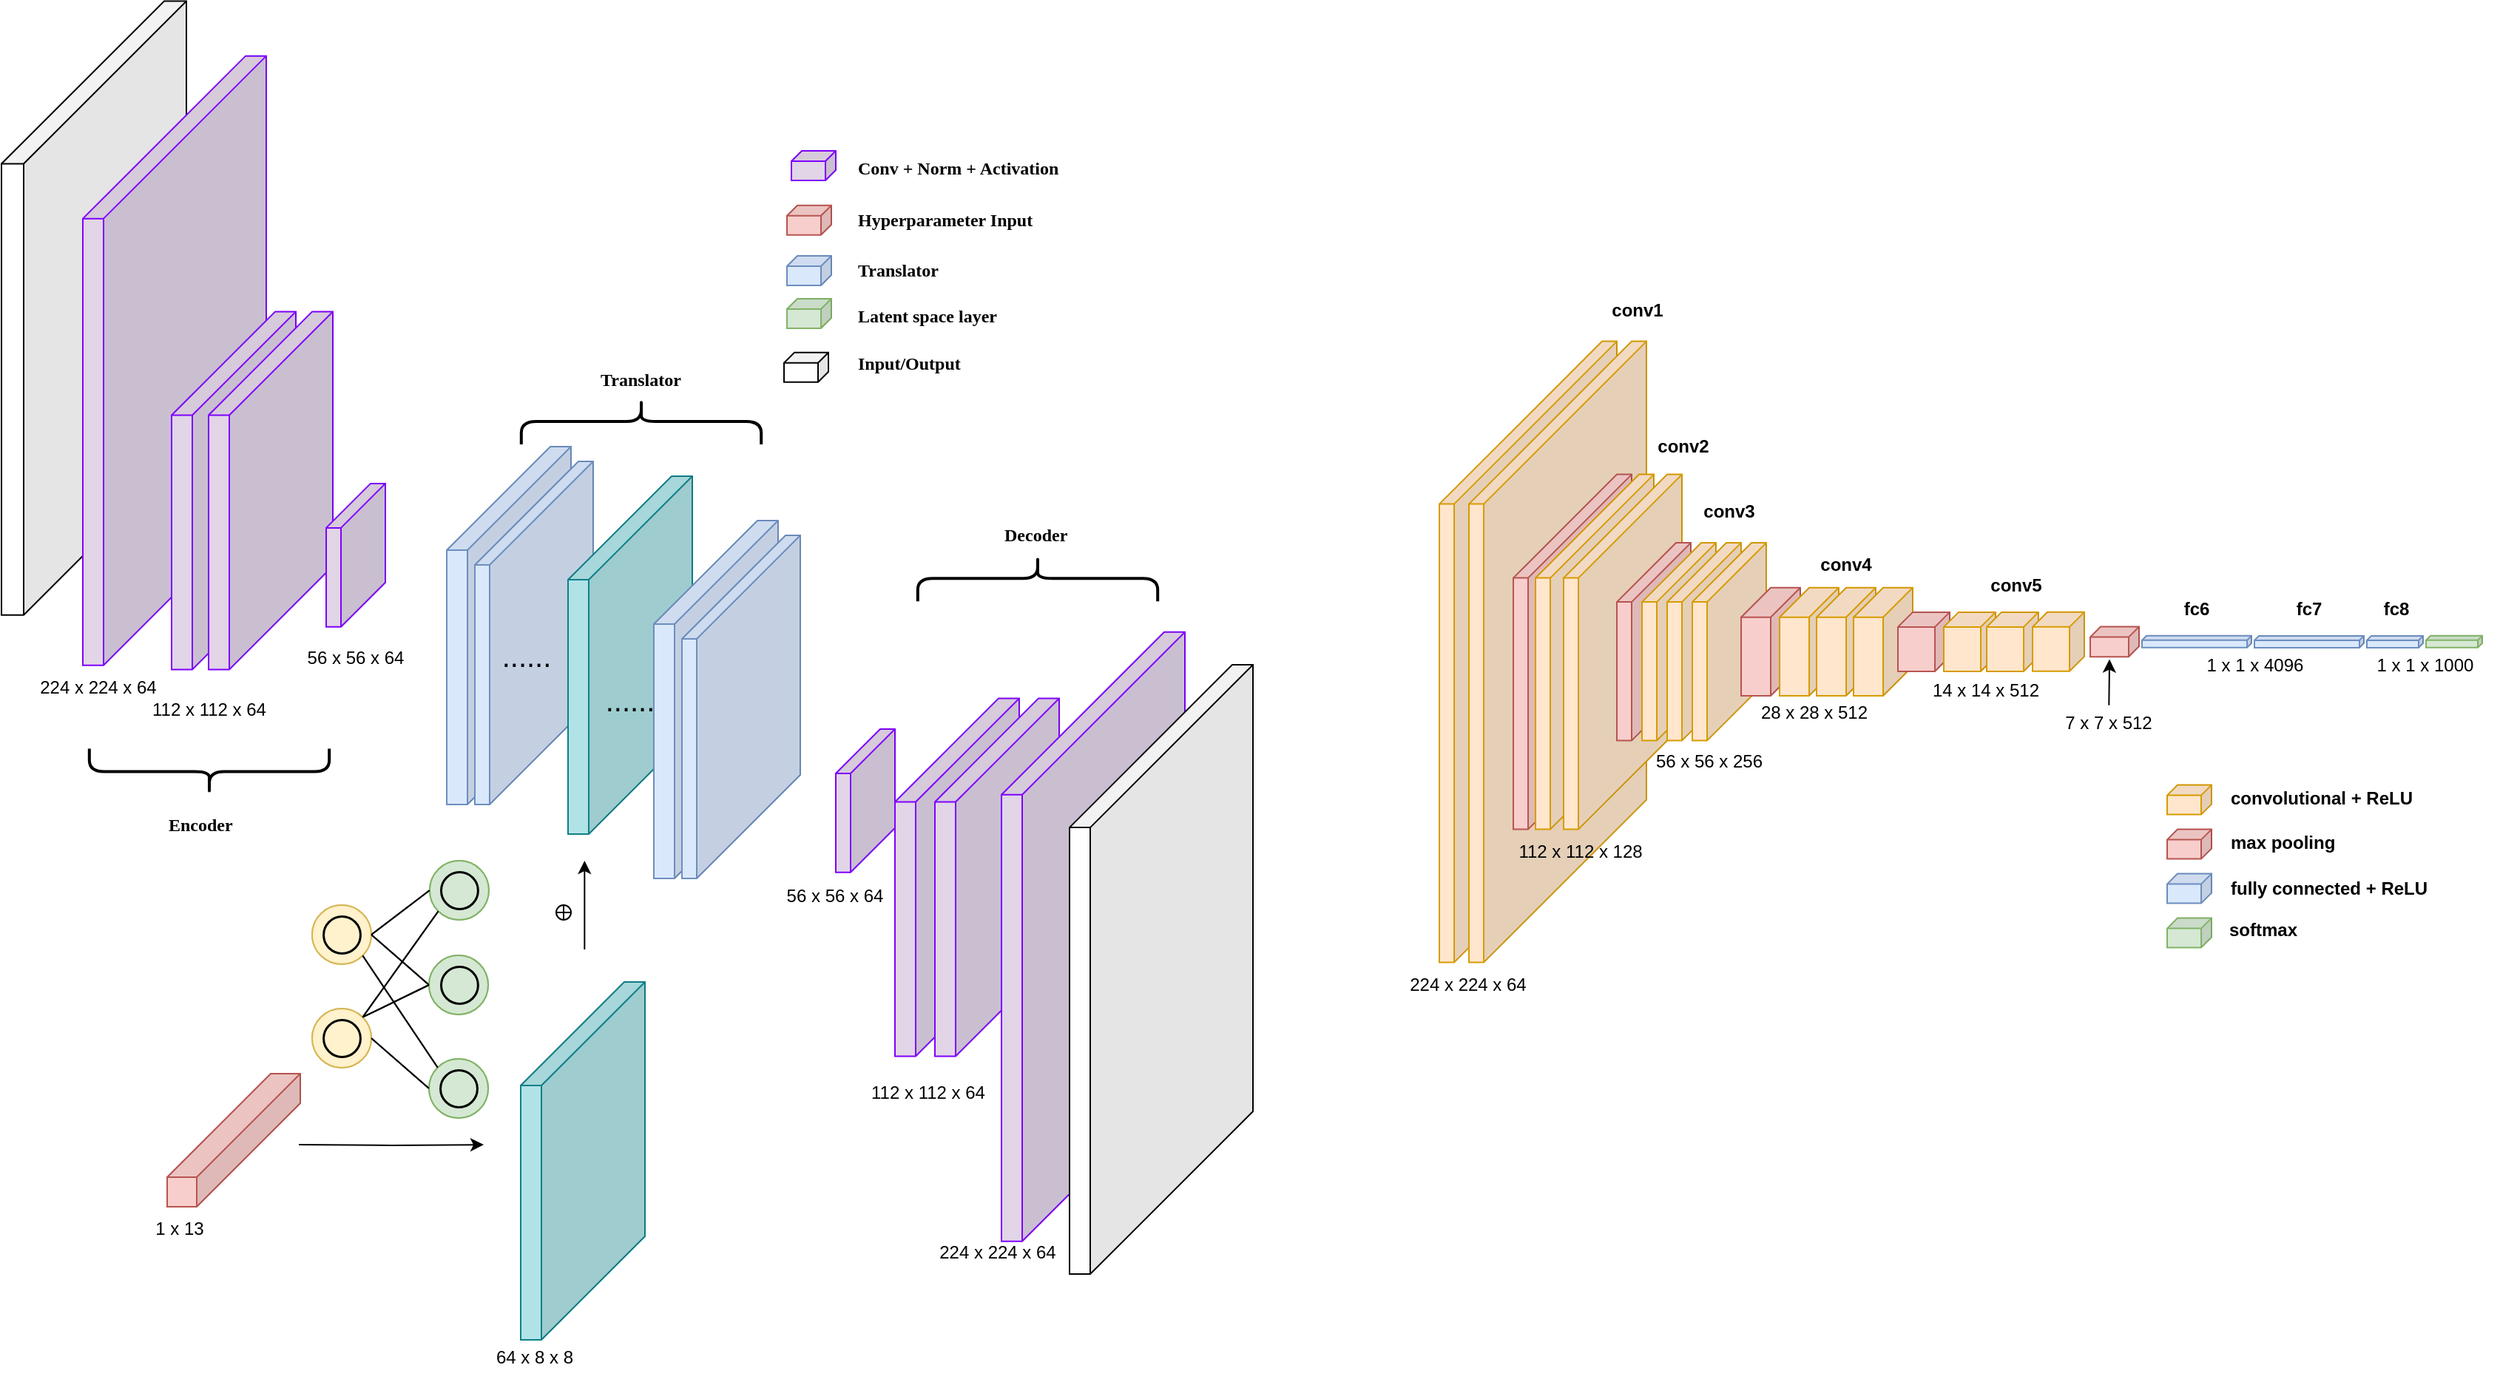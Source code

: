 <mxfile version="24.7.14">
  <diagram name="Page-1" id="ipZe1BJ04AktczsMQ5Gt">
    <mxGraphModel dx="1433" dy="1008" grid="1" gridSize="10" guides="1" tooltips="1" connect="1" arrows="1" fold="1" page="1" pageScale="1" pageWidth="2000" pageHeight="3000" math="0" shadow="0">
      <root>
        <mxCell id="0" />
        <mxCell id="1" parent="0" />
        <mxCell id="Ehs7IAEsSWSnWEIhKPry-12" value="" style="shape=cube;whiteSpace=wrap;html=1;boundedLbl=1;backgroundOutline=1;darkOpacity=0.05;darkOpacity2=0.1;size=30;direction=east;flipH=1;fillColor=#E1D5E7;strokeColor=#7F00FF;fontFamily=Georgia;strokeWidth=1;" vertex="1" parent="1">
          <mxGeometry x="752" y="580.96" width="40" height="96.94" as="geometry" />
        </mxCell>
        <mxCell id="Ehs7IAEsSWSnWEIhKPry-15" value="" style="shape=cube;whiteSpace=wrap;html=1;boundedLbl=1;backgroundOutline=1;darkOpacity=0.05;darkOpacity2=0.1;size=70;direction=east;flipH=1;fillColor=#E1D5E7;strokeColor=#7F00FF;fontFamily=Georgia;" vertex="1" parent="1">
          <mxGeometry x="792" y="560.25" width="84" height="242" as="geometry" />
        </mxCell>
        <mxCell id="X90mC9pYVaTqxXo_M1r8-1" value="" style="shape=cube;whiteSpace=wrap;html=1;boundedLbl=1;backgroundOutline=1;darkOpacity=0.05;darkOpacity2=0.1;size=110;direction=east;flipH=1;fontFamily=Georgia;shadow=0;" parent="1" vertex="1">
          <mxGeometry x="188" y="88.75" width="125" height="415.13" as="geometry" />
        </mxCell>
        <mxCell id="X90mC9pYVaTqxXo_M1r8-3" value="" style="shape=cube;whiteSpace=wrap;html=1;boundedLbl=1;backgroundOutline=1;darkOpacity=0.05;darkOpacity2=0.1;size=7;direction=east;flipH=1;fillColor=#E1D5E7;strokeColor=#7F00FF;fontFamily=Georgia;" parent="1" vertex="1">
          <mxGeometry x="722" y="190" width="30" height="20" as="geometry" />
        </mxCell>
        <mxCell id="X90mC9pYVaTqxXo_M1r8-4" value="" style="shape=cube;whiteSpace=wrap;html=1;boundedLbl=1;backgroundOutline=1;darkOpacity=0.05;darkOpacity2=0.1;size=7;direction=east;flipH=1;fillColor=#f8cecc;strokeColor=#b85450;fontFamily=Georgia;" parent="1" vertex="1">
          <mxGeometry x="719" y="226.88" width="30" height="20" as="geometry" />
        </mxCell>
        <mxCell id="X90mC9pYVaTqxXo_M1r8-5" value="" style="shape=cube;whiteSpace=wrap;html=1;boundedLbl=1;backgroundOutline=1;darkOpacity=0.05;darkOpacity2=0.1;size=7;direction=east;flipH=1;fillColor=#dae8fc;strokeColor=#6c8ebf;fontFamily=Georgia;" parent="1" vertex="1">
          <mxGeometry x="719" y="261" width="30" height="20" as="geometry" />
        </mxCell>
        <mxCell id="X90mC9pYVaTqxXo_M1r8-6" value="" style="shape=cube;whiteSpace=wrap;html=1;boundedLbl=1;backgroundOutline=1;darkOpacity=0.05;darkOpacity2=0.1;size=7;direction=east;flipH=1;fillColor=#d5e8d4;strokeColor=#82b366;fontFamily=Georgia;" parent="1" vertex="1">
          <mxGeometry x="719" y="290" width="30" height="20" as="geometry" />
        </mxCell>
        <mxCell id="X90mC9pYVaTqxXo_M1r8-8" value="Conv + Norm + Activation" style="text;html=1;strokeColor=none;fillColor=none;align=left;verticalAlign=middle;whiteSpace=wrap;rounded=0;fontStyle=1;fontFamily=Georgia;" parent="1" vertex="1">
          <mxGeometry x="765" y="190" width="174" height="23.88" as="geometry" />
        </mxCell>
        <mxCell id="X90mC9pYVaTqxXo_M1r8-9" value="Translator" style="text;html=1;strokeColor=none;fillColor=none;align=left;verticalAlign=middle;whiteSpace=wrap;rounded=0;fontStyle=1;fontFamily=Georgia;" parent="1" vertex="1">
          <mxGeometry x="765" y="259.06" width="138" height="23.88" as="geometry" />
        </mxCell>
        <mxCell id="X90mC9pYVaTqxXo_M1r8-10" value="Latent space layer" style="text;html=1;strokeColor=none;fillColor=none;align=left;verticalAlign=middle;whiteSpace=wrap;rounded=0;fontStyle=1;fontFamily=Georgia;" parent="1" vertex="1">
          <mxGeometry x="765" y="290.0" width="138" height="23.88" as="geometry" />
        </mxCell>
        <mxCell id="X90mC9pYVaTqxXo_M1r8-11" value="" style="shape=cube;whiteSpace=wrap;html=1;boundedLbl=1;backgroundOutline=1;darkOpacity=0.05;darkOpacity2=0.1;size=110;direction=east;flipH=1;fillColor=#E1D5E7;strokeColor=#7F00FF;fontFamily=Georgia;" parent="1" vertex="1">
          <mxGeometry x="243" y="125.83" width="124" height="412" as="geometry" />
        </mxCell>
        <mxCell id="X90mC9pYVaTqxXo_M1r8-12" value="" style="shape=cube;whiteSpace=wrap;html=1;boundedLbl=1;backgroundOutline=1;darkOpacity=0.05;darkOpacity2=0.1;size=70;direction=east;flipH=1;fillColor=#E1D5E7;strokeColor=#7F00FF;fontFamily=Georgia;" parent="1" vertex="1">
          <mxGeometry x="303" y="298.75" width="84" height="242" as="geometry" />
        </mxCell>
        <mxCell id="X90mC9pYVaTqxXo_M1r8-14" value="" style="shape=cube;whiteSpace=wrap;html=1;boundedLbl=1;backgroundOutline=1;darkOpacity=0.05;darkOpacity2=0.1;size=70;direction=east;flipH=1;fillColor=#dae8fc;strokeColor=#6c8ebf;fontFamily=Georgia;" parent="1" vertex="1">
          <mxGeometry x="489" y="390" width="84" height="242" as="geometry" />
        </mxCell>
        <mxCell id="X90mC9pYVaTqxXo_M1r8-15" value="" style="shape=cube;whiteSpace=wrap;html=1;boundedLbl=1;backgroundOutline=1;darkOpacity=0.05;darkOpacity2=0.1;size=70;direction=east;flipH=1;fillColor=#dae8fc;strokeColor=#6c8ebf;fontFamily=Georgia;" parent="1" vertex="1">
          <mxGeometry x="508" y="400" width="80" height="232" as="geometry" />
        </mxCell>
        <mxCell id="X90mC9pYVaTqxXo_M1r8-16" value="" style="edgeStyle=orthogonalEdgeStyle;rounded=0;orthogonalLoop=1;jettySize=auto;html=1;fontFamily=Helvetica;fontSize=12;fontColor=default;" parent="1" edge="1">
          <mxGeometry relative="1" as="geometry">
            <mxPoint x="389" y="861.999" as="sourcePoint" />
            <mxPoint x="514" y="862.06" as="targetPoint" />
          </mxGeometry>
        </mxCell>
        <mxCell id="X90mC9pYVaTqxXo_M1r8-17" value="" style="shape=cube;whiteSpace=wrap;html=1;boundedLbl=1;backgroundOutline=1;darkOpacity=0.05;darkOpacity2=0.1;size=70;direction=east;flipH=1;fillColor=#f8cecc;strokeColor=#b85450;fontFamily=Georgia;" parent="1" vertex="1">
          <mxGeometry x="300" y="814" width="90" height="90" as="geometry" />
        </mxCell>
        <mxCell id="X90mC9pYVaTqxXo_M1r8-18" value="" style="shape=cube;whiteSpace=wrap;html=1;boundedLbl=1;backgroundOutline=1;darkOpacity=0.05;darkOpacity2=0.1;size=70;direction=east;flipH=1;fillColor=#b0e3e6;fontFamily=Georgia;strokeColor=#0e8088;" parent="1" vertex="1">
          <mxGeometry x="571" y="410" width="84" height="242" as="geometry" />
        </mxCell>
        <mxCell id="X90mC9pYVaTqxXo_M1r8-19" value="" style="shape=cube;whiteSpace=wrap;html=1;boundedLbl=1;backgroundOutline=1;darkOpacity=0.05;darkOpacity2=0.1;size=70;direction=east;flipH=1;fillColor=#dae8fc;strokeColor=#6c8ebf;fontFamily=Georgia;" parent="1" vertex="1">
          <mxGeometry x="629" y="440" width="84" height="242" as="geometry" />
        </mxCell>
        <mxCell id="X90mC9pYVaTqxXo_M1r8-20" value="" style="shape=cube;whiteSpace=wrap;html=1;boundedLbl=1;backgroundOutline=1;darkOpacity=0.05;darkOpacity2=0.1;size=70;direction=east;flipH=1;fillColor=#dae8fc;strokeColor=#6c8ebf;fontFamily=Georgia;" parent="1" vertex="1">
          <mxGeometry x="648" y="450" width="80" height="232" as="geometry" />
        </mxCell>
        <mxCell id="X90mC9pYVaTqxXo_M1r8-26" value="" style="shape=cube;whiteSpace=wrap;html=1;boundedLbl=1;backgroundOutline=1;darkOpacity=0.05;darkOpacity2=0.1;size=70;direction=east;flipH=1;fillColor=#b0e3e6;fontFamily=Georgia;strokeColor=#0e8088;" parent="1" vertex="1">
          <mxGeometry x="539" y="752" width="84" height="242" as="geometry" />
        </mxCell>
        <mxCell id="X90mC9pYVaTqxXo_M1r8-27" value="" style="shape=cube;whiteSpace=wrap;html=1;boundedLbl=1;backgroundOutline=1;darkOpacity=0.05;darkOpacity2=0.1;size=7;direction=east;flipH=1;fontFamily=Georgia;" parent="1" vertex="1">
          <mxGeometry x="717" y="326.38" width="30" height="20" as="geometry" />
        </mxCell>
        <mxCell id="X90mC9pYVaTqxXo_M1r8-28" value="Input/Output" style="text;html=1;strokeColor=none;fillColor=none;align=left;verticalAlign=middle;whiteSpace=wrap;rounded=0;fontStyle=1;fontFamily=Georgia;" parent="1" vertex="1">
          <mxGeometry x="765" y="322.5" width="138" height="23.88" as="geometry" />
        </mxCell>
        <mxCell id="X90mC9pYVaTqxXo_M1r8-29" value="&lt;font style=&quot;font-size: 20px;&quot;&gt;......&lt;/font&gt;" style="text;html=1;align=center;verticalAlign=middle;whiteSpace=wrap;rounded=0;fontFamily=Helvetica;fontSize=12;fontColor=default;" parent="1" vertex="1">
          <mxGeometry x="513" y="516" width="60" height="30" as="geometry" />
        </mxCell>
        <mxCell id="X90mC9pYVaTqxXo_M1r8-30" value="&lt;font style=&quot;font-size: 20px;&quot;&gt;......&lt;/font&gt;" style="text;html=1;align=center;verticalAlign=middle;whiteSpace=wrap;rounded=0;fontFamily=Helvetica;fontSize=12;fontColor=default;" parent="1" vertex="1">
          <mxGeometry x="582.5" y="546" width="60" height="30" as="geometry" />
        </mxCell>
        <mxCell id="X90mC9pYVaTqxXo_M1r8-31" value="Hyperparameter Input" style="text;html=1;strokeColor=none;fillColor=none;align=left;verticalAlign=middle;whiteSpace=wrap;rounded=0;fontStyle=1;fontFamily=Georgia;" parent="1" vertex="1">
          <mxGeometry x="765" y="224.94" width="174" height="23.88" as="geometry" />
        </mxCell>
        <mxCell id="X90mC9pYVaTqxXo_M1r8-32" value="" style="endArrow=classic;html=1;rounded=0;fontFamily=Helvetica;fontSize=12;fontColor=default;" parent="1" edge="1">
          <mxGeometry width="50" height="50" relative="1" as="geometry">
            <mxPoint x="582.16" y="730" as="sourcePoint" />
            <mxPoint x="582.16" y="670" as="targetPoint" />
          </mxGeometry>
        </mxCell>
        <mxCell id="X90mC9pYVaTqxXo_M1r8-33" value="" style="verticalLabelPosition=bottom;verticalAlign=top;html=1;shape=mxgraph.flowchart.summing_function;align=center;fontFamily=Helvetica;fontSize=12;" parent="1" vertex="1">
          <mxGeometry x="563" y="700" width="10" height="10" as="geometry" />
        </mxCell>
        <mxCell id="X90mC9pYVaTqxXo_M1r8-34" value="" style="shape=curlyBracket;whiteSpace=wrap;html=1;rounded=1;flipH=1;labelPosition=right;verticalLabelPosition=middle;align=left;verticalAlign=middle;fontFamily=Helvetica;fontSize=12;rotation=90;strokeWidth=2;" parent="1" vertex="1">
          <mxGeometry x="313" y="528.68" width="31" height="162.19" as="geometry" />
        </mxCell>
        <mxCell id="X90mC9pYVaTqxXo_M1r8-35" value="Encoder" style="text;html=1;strokeColor=none;fillColor=none;align=left;verticalAlign=middle;whiteSpace=wrap;rounded=0;fontStyle=1;fontFamily=Georgia;" parent="1" vertex="1">
          <mxGeometry x="299" y="637.77" width="59" height="15.88" as="geometry" />
        </mxCell>
        <mxCell id="X90mC9pYVaTqxXo_M1r8-36" value="" style="shape=curlyBracket;whiteSpace=wrap;html=1;rounded=1;flipH=1;labelPosition=right;verticalLabelPosition=middle;align=left;verticalAlign=middle;fontFamily=Helvetica;fontSize=12;rotation=-90;strokeWidth=2;" parent="1" vertex="1">
          <mxGeometry x="873" y="398.06" width="31" height="162.19" as="geometry" />
        </mxCell>
        <mxCell id="X90mC9pYVaTqxXo_M1r8-37" value="Decoder" style="text;html=1;strokeColor=none;fillColor=none;align=left;verticalAlign=middle;whiteSpace=wrap;rounded=0;fontStyle=1;fontFamily=Georgia;" parent="1" vertex="1">
          <mxGeometry x="864" y="442.44" width="59" height="15.88" as="geometry" />
        </mxCell>
        <mxCell id="X90mC9pYVaTqxXo_M1r8-38" value="" style="shape=curlyBracket;whiteSpace=wrap;html=1;rounded=1;flipH=1;labelPosition=right;verticalLabelPosition=middle;align=left;verticalAlign=middle;fontFamily=Helvetica;fontSize=12;rotation=-90;strokeWidth=2;" parent="1" vertex="1">
          <mxGeometry x="605" y="291.96" width="31" height="162.19" as="geometry" />
        </mxCell>
        <mxCell id="X90mC9pYVaTqxXo_M1r8-39" value="Translator" style="text;html=1;strokeColor=none;fillColor=none;align=left;verticalAlign=middle;whiteSpace=wrap;rounded=0;fontStyle=1;fontFamily=Georgia;" parent="1" vertex="1">
          <mxGeometry x="591" y="337.5" width="59" height="15.88" as="geometry" />
        </mxCell>
        <mxCell id="X90mC9pYVaTqxXo_M1r8-40" value="" style="ellipse;whiteSpace=wrap;html=1;aspect=fixed;strokeColor=#d6b656;fillColor=#fff2cc;container=0;fontSize=9;" parent="1" vertex="1">
          <mxGeometry x="398" y="770" width="40" height="40" as="geometry" />
        </mxCell>
        <mxCell id="X90mC9pYVaTqxXo_M1r8-41" value="" style="ellipse;whiteSpace=wrap;html=1;aspect=fixed;fillColor=none;strokeWidth=1.5;container=0;fontSize=9;" parent="1" vertex="1">
          <mxGeometry x="405.535" y="777.53" width="24.93" height="24.93" as="geometry" />
        </mxCell>
        <mxCell id="X90mC9pYVaTqxXo_M1r8-42" value="" style="ellipse;whiteSpace=wrap;html=1;aspect=fixed;strokeColor=#d6b656;fillColor=#fff2cc;container=0;fontSize=9;" parent="1" vertex="1">
          <mxGeometry x="398" y="700" width="40" height="40" as="geometry" />
        </mxCell>
        <mxCell id="X90mC9pYVaTqxXo_M1r8-43" value="" style="ellipse;whiteSpace=wrap;html=1;aspect=fixed;fillColor=none;strokeWidth=1.5;container=0;fontSize=9;" parent="1" vertex="1">
          <mxGeometry x="405.535" y="707.53" width="24.93" height="24.93" as="geometry" />
        </mxCell>
        <mxCell id="X90mC9pYVaTqxXo_M1r8-44" value="" style="ellipse;whiteSpace=wrap;html=1;aspect=fixed;strokeColor=#82b366;fillColor=#d5e8d4;container=0;fontSize=9;" parent="1" vertex="1">
          <mxGeometry x="477.0" y="734" width="40" height="40" as="geometry" />
        </mxCell>
        <mxCell id="X90mC9pYVaTqxXo_M1r8-45" value="" style="ellipse;whiteSpace=wrap;html=1;aspect=fixed;fillColor=none;strokeWidth=1.5;container=0;fontSize=9;" parent="1" vertex="1">
          <mxGeometry x="485.0" y="741.53" width="24.93" height="24.93" as="geometry" />
        </mxCell>
        <mxCell id="X90mC9pYVaTqxXo_M1r8-46" value="" style="ellipse;whiteSpace=wrap;html=1;aspect=fixed;strokeColor=#82b366;fillColor=#d5e8d4;container=0;fontSize=9;" parent="1" vertex="1">
          <mxGeometry x="477.0" y="804" width="40" height="40" as="geometry" />
        </mxCell>
        <mxCell id="X90mC9pYVaTqxXo_M1r8-47" value="" style="ellipse;whiteSpace=wrap;html=1;aspect=fixed;fillColor=none;strokeWidth=1.5;container=0;fontSize=9;" parent="1" vertex="1">
          <mxGeometry x="484.535" y="811.53" width="24.93" height="24.93" as="geometry" />
        </mxCell>
        <mxCell id="X90mC9pYVaTqxXo_M1r8-48" value="" style="ellipse;whiteSpace=wrap;html=1;aspect=fixed;strokeColor=#82b366;fillColor=#d5e8d4;container=0;fontSize=9;" parent="1" vertex="1">
          <mxGeometry x="477.46" y="670" width="40" height="40" as="geometry" />
        </mxCell>
        <mxCell id="X90mC9pYVaTqxXo_M1r8-49" value="" style="ellipse;whiteSpace=wrap;html=1;aspect=fixed;fillColor=none;strokeWidth=1.5;container=0;fontSize=9;" parent="1" vertex="1">
          <mxGeometry x="484.995" y="677.53" width="24.93" height="24.93" as="geometry" />
        </mxCell>
        <mxCell id="X90mC9pYVaTqxXo_M1r8-50" value="" style="endArrow=none;html=1;rounded=0;fontSize=9;exitX=1;exitY=0.5;exitDx=0;exitDy=0;entryX=0;entryY=0.5;entryDx=0;entryDy=0;" parent="1" source="X90mC9pYVaTqxXo_M1r8-42" target="X90mC9pYVaTqxXo_M1r8-44" edge="1">
          <mxGeometry width="50" height="50" relative="1" as="geometry">
            <mxPoint x="442.142" y="674.142" as="sourcePoint" />
            <mxPoint x="492.858" y="819.858" as="targetPoint" />
          </mxGeometry>
        </mxCell>
        <mxCell id="X90mC9pYVaTqxXo_M1r8-51" value="" style="endArrow=none;html=1;rounded=0;fontSize=9;exitX=1;exitY=0.5;exitDx=0;exitDy=0;entryX=0;entryY=0.5;entryDx=0;entryDy=0;" parent="1" source="X90mC9pYVaTqxXo_M1r8-40" target="X90mC9pYVaTqxXo_M1r8-46" edge="1">
          <mxGeometry width="50" height="50" relative="1" as="geometry">
            <mxPoint x="448.0" y="730" as="sourcePoint" />
            <mxPoint x="487.0" y="764" as="targetPoint" />
          </mxGeometry>
        </mxCell>
        <mxCell id="X90mC9pYVaTqxXo_M1r8-52" value="" style="endArrow=none;html=1;rounded=0;fontSize=9;exitX=1;exitY=0;exitDx=0;exitDy=0;entryX=0;entryY=0.5;entryDx=0;entryDy=0;" parent="1" source="X90mC9pYVaTqxXo_M1r8-40" target="X90mC9pYVaTqxXo_M1r8-44" edge="1">
          <mxGeometry width="50" height="50" relative="1" as="geometry">
            <mxPoint x="448.0" y="800" as="sourcePoint" />
            <mxPoint x="487.0" y="834" as="targetPoint" />
          </mxGeometry>
        </mxCell>
        <mxCell id="X90mC9pYVaTqxXo_M1r8-53" value="" style="endArrow=none;html=1;rounded=0;fontSize=9;exitX=1;exitY=0;exitDx=0;exitDy=0;entryX=0;entryY=1;entryDx=0;entryDy=0;" parent="1" source="X90mC9pYVaTqxXo_M1r8-40" target="X90mC9pYVaTqxXo_M1r8-48" edge="1">
          <mxGeometry width="50" height="50" relative="1" as="geometry">
            <mxPoint x="442.142" y="785.858" as="sourcePoint" />
            <mxPoint x="487.0" y="764" as="targetPoint" />
          </mxGeometry>
        </mxCell>
        <mxCell id="X90mC9pYVaTqxXo_M1r8-54" value="" style="endArrow=none;html=1;rounded=0;fontSize=9;exitX=1;exitY=1;exitDx=0;exitDy=0;entryX=0;entryY=0;entryDx=0;entryDy=0;" parent="1" source="X90mC9pYVaTqxXo_M1r8-42" target="X90mC9pYVaTqxXo_M1r8-46" edge="1">
          <mxGeometry width="50" height="50" relative="1" as="geometry">
            <mxPoint x="442.142" y="715.858" as="sourcePoint" />
            <mxPoint x="493.318" y="644.142" as="targetPoint" />
          </mxGeometry>
        </mxCell>
        <mxCell id="X90mC9pYVaTqxXo_M1r8-55" value="" style="endArrow=none;html=1;rounded=0;fontSize=9;exitX=1;exitY=0.5;exitDx=0;exitDy=0;entryX=0;entryY=0.5;entryDx=0;entryDy=0;" parent="1" source="X90mC9pYVaTqxXo_M1r8-42" target="X90mC9pYVaTqxXo_M1r8-48" edge="1">
          <mxGeometry width="50" height="50" relative="1" as="geometry">
            <mxPoint x="442.142" y="744.142" as="sourcePoint" />
            <mxPoint x="492.858" y="819.858" as="targetPoint" />
          </mxGeometry>
        </mxCell>
        <mxCell id="X90mC9pYVaTqxXo_M1r8-56" value="" style="ellipse;whiteSpace=wrap;html=1;aspect=fixed;strokeColor=#d6b656;fillColor=#fff2cc;container=0;fontSize=9;" parent="1" vertex="1">
          <mxGeometry x="398" y="770" width="40" height="40" as="geometry" />
        </mxCell>
        <mxCell id="X90mC9pYVaTqxXo_M1r8-57" value="" style="ellipse;whiteSpace=wrap;html=1;aspect=fixed;fillColor=none;strokeWidth=1.5;container=0;fontSize=9;" parent="1" vertex="1">
          <mxGeometry x="405.535" y="777.53" width="24.93" height="24.93" as="geometry" />
        </mxCell>
        <mxCell id="X90mC9pYVaTqxXo_M1r8-58" value="" style="ellipse;whiteSpace=wrap;html=1;aspect=fixed;strokeColor=#d6b656;fillColor=#fff2cc;container=0;fontSize=9;" parent="1" vertex="1">
          <mxGeometry x="398" y="700" width="40" height="40" as="geometry" />
        </mxCell>
        <mxCell id="X90mC9pYVaTqxXo_M1r8-59" value="" style="ellipse;whiteSpace=wrap;html=1;aspect=fixed;fillColor=none;strokeWidth=1.5;container=0;fontSize=9;" parent="1" vertex="1">
          <mxGeometry x="405.535" y="707.53" width="24.93" height="24.93" as="geometry" />
        </mxCell>
        <mxCell id="X90mC9pYVaTqxXo_M1r8-60" value="" style="ellipse;whiteSpace=wrap;html=1;aspect=fixed;strokeColor=#82b366;fillColor=#d5e8d4;container=0;fontSize=9;" parent="1" vertex="1">
          <mxGeometry x="477.0" y="734" width="40" height="40" as="geometry" />
        </mxCell>
        <mxCell id="X90mC9pYVaTqxXo_M1r8-61" value="" style="ellipse;whiteSpace=wrap;html=1;aspect=fixed;fillColor=none;strokeWidth=1.5;container=0;fontSize=9;" parent="1" vertex="1">
          <mxGeometry x="485.0" y="741.53" width="24.93" height="24.93" as="geometry" />
        </mxCell>
        <mxCell id="X90mC9pYVaTqxXo_M1r8-62" value="" style="ellipse;whiteSpace=wrap;html=1;aspect=fixed;strokeColor=#82b366;fillColor=#d5e8d4;container=0;fontSize=9;" parent="1" vertex="1">
          <mxGeometry x="477.0" y="804" width="40" height="40" as="geometry" />
        </mxCell>
        <mxCell id="X90mC9pYVaTqxXo_M1r8-63" value="" style="ellipse;whiteSpace=wrap;html=1;aspect=fixed;fillColor=none;strokeWidth=1.5;container=0;fontSize=9;" parent="1" vertex="1">
          <mxGeometry x="484.535" y="811.53" width="24.93" height="24.93" as="geometry" />
        </mxCell>
        <mxCell id="X90mC9pYVaTqxXo_M1r8-64" value="" style="ellipse;whiteSpace=wrap;html=1;aspect=fixed;strokeColor=#82b366;fillColor=#d5e8d4;container=0;fontSize=9;" parent="1" vertex="1">
          <mxGeometry x="477.46" y="670" width="40" height="40" as="geometry" />
        </mxCell>
        <mxCell id="X90mC9pYVaTqxXo_M1r8-65" value="" style="ellipse;whiteSpace=wrap;html=1;aspect=fixed;fillColor=none;strokeWidth=1.5;container=0;fontSize=9;" parent="1" vertex="1">
          <mxGeometry x="484.995" y="677.53" width="24.93" height="24.93" as="geometry" />
        </mxCell>
        <mxCell id="X90mC9pYVaTqxXo_M1r8-66" value="" style="endArrow=none;html=1;rounded=0;fontSize=9;exitX=1;exitY=0.5;exitDx=0;exitDy=0;entryX=0;entryY=0.5;entryDx=0;entryDy=0;" parent="1" source="X90mC9pYVaTqxXo_M1r8-58" target="X90mC9pYVaTqxXo_M1r8-60" edge="1">
          <mxGeometry width="50" height="50" relative="1" as="geometry">
            <mxPoint x="442.142" y="674.142" as="sourcePoint" />
            <mxPoint x="492.858" y="819.858" as="targetPoint" />
          </mxGeometry>
        </mxCell>
        <mxCell id="X90mC9pYVaTqxXo_M1r8-67" value="" style="endArrow=none;html=1;rounded=0;fontSize=9;exitX=1;exitY=0.5;exitDx=0;exitDy=0;entryX=0;entryY=0.5;entryDx=0;entryDy=0;" parent="1" source="X90mC9pYVaTqxXo_M1r8-56" target="X90mC9pYVaTqxXo_M1r8-62" edge="1">
          <mxGeometry width="50" height="50" relative="1" as="geometry">
            <mxPoint x="448.0" y="730" as="sourcePoint" />
            <mxPoint x="487.0" y="764" as="targetPoint" />
          </mxGeometry>
        </mxCell>
        <mxCell id="X90mC9pYVaTqxXo_M1r8-68" value="" style="endArrow=none;html=1;rounded=0;fontSize=9;exitX=1;exitY=0;exitDx=0;exitDy=0;entryX=0;entryY=0.5;entryDx=0;entryDy=0;" parent="1" source="X90mC9pYVaTqxXo_M1r8-56" target="X90mC9pYVaTqxXo_M1r8-60" edge="1">
          <mxGeometry width="50" height="50" relative="1" as="geometry">
            <mxPoint x="448.0" y="800" as="sourcePoint" />
            <mxPoint x="487.0" y="834" as="targetPoint" />
          </mxGeometry>
        </mxCell>
        <mxCell id="X90mC9pYVaTqxXo_M1r8-69" value="" style="endArrow=none;html=1;rounded=0;fontSize=9;exitX=1;exitY=0;exitDx=0;exitDy=0;entryX=0;entryY=1;entryDx=0;entryDy=0;" parent="1" source="X90mC9pYVaTqxXo_M1r8-56" target="X90mC9pYVaTqxXo_M1r8-64" edge="1">
          <mxGeometry width="50" height="50" relative="1" as="geometry">
            <mxPoint x="442.142" y="785.858" as="sourcePoint" />
            <mxPoint x="487.0" y="764" as="targetPoint" />
          </mxGeometry>
        </mxCell>
        <mxCell id="X90mC9pYVaTqxXo_M1r8-70" value="" style="endArrow=none;html=1;rounded=0;fontSize=9;exitX=1;exitY=1;exitDx=0;exitDy=0;entryX=0;entryY=0;entryDx=0;entryDy=0;" parent="1" source="X90mC9pYVaTqxXo_M1r8-58" target="X90mC9pYVaTqxXo_M1r8-62" edge="1">
          <mxGeometry width="50" height="50" relative="1" as="geometry">
            <mxPoint x="442.142" y="715.858" as="sourcePoint" />
            <mxPoint x="493.318" y="644.142" as="targetPoint" />
          </mxGeometry>
        </mxCell>
        <mxCell id="X90mC9pYVaTqxXo_M1r8-71" value="" style="endArrow=none;html=1;rounded=0;fontSize=9;exitX=1;exitY=0.5;exitDx=0;exitDy=0;entryX=0;entryY=0.5;entryDx=0;entryDy=0;" parent="1" source="X90mC9pYVaTqxXo_M1r8-58" target="X90mC9pYVaTqxXo_M1r8-64" edge="1">
          <mxGeometry width="50" height="50" relative="1" as="geometry">
            <mxPoint x="442.142" y="744.142" as="sourcePoint" />
            <mxPoint x="492.858" y="819.858" as="targetPoint" />
          </mxGeometry>
        </mxCell>
        <mxCell id="X90mC9pYVaTqxXo_M1r8-281" value="" style="shape=cube;whiteSpace=wrap;html=1;boundedLbl=1;backgroundOutline=1;darkOpacity=0.05;darkOpacity2=0.1;size=110;direction=east;flipH=1;fillColor=#ffe6cc;strokeColor=#d79b00;" parent="1" vertex="1">
          <mxGeometry x="1160" y="318.81" width="120" height="420" as="geometry" />
        </mxCell>
        <mxCell id="X90mC9pYVaTqxXo_M1r8-282" value="" style="shape=cube;whiteSpace=wrap;html=1;boundedLbl=1;backgroundOutline=1;darkOpacity=0.05;darkOpacity2=0.1;size=110;direction=east;flipH=1;fillColor=#ffe6cc;strokeColor=#d79b00;" parent="1" vertex="1">
          <mxGeometry x="1180" y="318.81" width="120" height="420" as="geometry" />
        </mxCell>
        <mxCell id="X90mC9pYVaTqxXo_M1r8-283" value="" style="shape=cube;whiteSpace=wrap;html=1;boundedLbl=1;backgroundOutline=1;darkOpacity=0.05;darkOpacity2=0.1;size=70;direction=east;flipH=1;fillColor=#f8cecc;strokeColor=#b85450;" parent="1" vertex="1">
          <mxGeometry x="1210" y="408.81" width="80" height="240" as="geometry" />
        </mxCell>
        <mxCell id="X90mC9pYVaTqxXo_M1r8-284" value="" style="shape=cube;whiteSpace=wrap;html=1;boundedLbl=1;backgroundOutline=1;darkOpacity=0.05;darkOpacity2=0.1;size=70;direction=east;flipH=1;fillColor=#ffe6cc;strokeColor=#d79b00;" parent="1" vertex="1">
          <mxGeometry x="1225" y="408.81" width="80" height="240" as="geometry" />
        </mxCell>
        <mxCell id="X90mC9pYVaTqxXo_M1r8-285" value="" style="shape=cube;whiteSpace=wrap;html=1;boundedLbl=1;backgroundOutline=1;darkOpacity=0.05;darkOpacity2=0.1;size=70;direction=east;flipH=1;fillColor=#ffe6cc;strokeColor=#d79b00;" parent="1" vertex="1">
          <mxGeometry x="1244" y="408.81" width="80" height="240" as="geometry" />
        </mxCell>
        <mxCell id="X90mC9pYVaTqxXo_M1r8-286" value="" style="shape=cube;whiteSpace=wrap;html=1;boundedLbl=1;backgroundOutline=1;darkOpacity=0.05;darkOpacity2=0.1;size=40;direction=east;flipH=1;fillColor=#f8cecc;strokeColor=#b85450;" parent="1" vertex="1">
          <mxGeometry x="1280" y="455.06" width="50" height="133.75" as="geometry" />
        </mxCell>
        <mxCell id="X90mC9pYVaTqxXo_M1r8-287" value="" style="shape=cube;whiteSpace=wrap;html=1;boundedLbl=1;backgroundOutline=1;darkOpacity=0.05;darkOpacity2=0.1;size=40;direction=east;flipH=1;fillColor=#ffe6cc;strokeColor=#d79b00;" parent="1" vertex="1">
          <mxGeometry x="1297" y="455.06" width="50" height="133.75" as="geometry" />
        </mxCell>
        <mxCell id="X90mC9pYVaTqxXo_M1r8-288" value="" style="shape=cube;whiteSpace=wrap;html=1;boundedLbl=1;backgroundOutline=1;darkOpacity=0.05;darkOpacity2=0.1;size=40;direction=east;flipH=1;fillColor=#ffe6cc;strokeColor=#d79b00;" parent="1" vertex="1">
          <mxGeometry x="1314" y="455.06" width="50" height="133.75" as="geometry" />
        </mxCell>
        <mxCell id="X90mC9pYVaTqxXo_M1r8-289" value="" style="shape=cube;whiteSpace=wrap;html=1;boundedLbl=1;backgroundOutline=1;darkOpacity=0.05;darkOpacity2=0.1;size=40;direction=east;flipH=1;fillColor=#ffe6cc;strokeColor=#d79b00;" parent="1" vertex="1">
          <mxGeometry x="1331" y="455.06" width="50" height="133.75" as="geometry" />
        </mxCell>
        <mxCell id="X90mC9pYVaTqxXo_M1r8-290" value="" style="shape=cube;whiteSpace=wrap;html=1;boundedLbl=1;backgroundOutline=1;darkOpacity=0.05;darkOpacity2=0.1;size=20;direction=east;flipH=1;fillColor=#f8cecc;strokeColor=#b85450;" parent="1" vertex="1">
          <mxGeometry x="1364" y="485.37" width="40" height="73.13" as="geometry" />
        </mxCell>
        <mxCell id="X90mC9pYVaTqxXo_M1r8-291" value="" style="shape=cube;whiteSpace=wrap;html=1;boundedLbl=1;backgroundOutline=1;darkOpacity=0.05;darkOpacity2=0.1;size=20;direction=east;flipH=1;fillColor=#ffe6cc;strokeColor=#d79b00;" parent="1" vertex="1">
          <mxGeometry x="1390" y="485.37" width="40" height="73.13" as="geometry" />
        </mxCell>
        <mxCell id="X90mC9pYVaTqxXo_M1r8-292" value="" style="shape=cube;whiteSpace=wrap;html=1;boundedLbl=1;backgroundOutline=1;darkOpacity=0.05;darkOpacity2=0.1;size=20;direction=east;flipH=1;fillColor=#ffe6cc;strokeColor=#d79b00;" parent="1" vertex="1">
          <mxGeometry x="1415" y="485.37" width="40" height="73.13" as="geometry" />
        </mxCell>
        <mxCell id="X90mC9pYVaTqxXo_M1r8-293" value="" style="shape=cube;whiteSpace=wrap;html=1;boundedLbl=1;backgroundOutline=1;darkOpacity=0.05;darkOpacity2=0.1;size=20;direction=east;flipH=1;fillColor=#ffe6cc;strokeColor=#d79b00;" parent="1" vertex="1">
          <mxGeometry x="1440" y="485.37" width="40" height="73.13" as="geometry" />
        </mxCell>
        <mxCell id="X90mC9pYVaTqxXo_M1r8-294" value="" style="shape=cube;whiteSpace=wrap;html=1;boundedLbl=1;backgroundOutline=1;darkOpacity=0.05;darkOpacity2=0.1;size=10;direction=east;flipH=1;fillColor=#f8cecc;strokeColor=#b85450;" parent="1" vertex="1">
          <mxGeometry x="1470" y="501.94" width="35" height="40" as="geometry" />
        </mxCell>
        <mxCell id="X90mC9pYVaTqxXo_M1r8-295" value="" style="shape=cube;whiteSpace=wrap;html=1;boundedLbl=1;backgroundOutline=1;darkOpacity=0.05;darkOpacity2=0.1;size=10;direction=east;flipH=1;fillColor=#ffe6cc;strokeColor=#d79b00;" parent="1" vertex="1">
          <mxGeometry x="1501" y="501.94" width="35" height="40" as="geometry" />
        </mxCell>
        <mxCell id="X90mC9pYVaTqxXo_M1r8-296" value="" style="shape=cube;whiteSpace=wrap;html=1;boundedLbl=1;backgroundOutline=1;darkOpacity=0.05;darkOpacity2=0.1;size=7;direction=east;flipH=1;fillColor=#f8cecc;strokeColor=#b85450;" parent="1" vertex="1">
          <mxGeometry x="1600" y="511.77" width="33" height="20.32" as="geometry" />
        </mxCell>
        <mxCell id="X90mC9pYVaTqxXo_M1r8-297" value="" style="shape=cube;whiteSpace=wrap;html=1;boundedLbl=1;backgroundOutline=1;darkOpacity=0.05;darkOpacity2=0.1;size=3;direction=east;flipH=1;fillColor=#dae8fc;strokeColor=#6c8ebf;" parent="1" vertex="1">
          <mxGeometry x="1635" y="517.93" width="74" height="8" as="geometry" />
        </mxCell>
        <mxCell id="X90mC9pYVaTqxXo_M1r8-298" value="" style="shape=cube;whiteSpace=wrap;html=1;boundedLbl=1;backgroundOutline=1;darkOpacity=0.05;darkOpacity2=0.1;size=3;direction=east;flipH=1;fillColor=#dae8fc;strokeColor=#6c8ebf;" parent="1" vertex="1">
          <mxGeometry x="1711" y="517.94" width="74" height="8" as="geometry" />
        </mxCell>
        <mxCell id="X90mC9pYVaTqxXo_M1r8-299" value="" style="shape=cube;whiteSpace=wrap;html=1;boundedLbl=1;backgroundOutline=1;darkOpacity=0.05;darkOpacity2=0.1;size=3;direction=east;flipH=1;fillColor=#dae8fc;strokeColor=#6c8ebf;" parent="1" vertex="1">
          <mxGeometry x="1787" y="517.94" width="38" height="8" as="geometry" />
        </mxCell>
        <mxCell id="X90mC9pYVaTqxXo_M1r8-300" value="" style="shape=cube;whiteSpace=wrap;html=1;boundedLbl=1;backgroundOutline=1;darkOpacity=0.05;darkOpacity2=0.1;size=7;direction=east;flipH=1;fillColor=#ffe6cc;strokeColor=#d79b00;" parent="1" vertex="1">
          <mxGeometry x="1652" y="618.81" width="30" height="20" as="geometry" />
        </mxCell>
        <mxCell id="X90mC9pYVaTqxXo_M1r8-301" value="" style="shape=cube;whiteSpace=wrap;html=1;boundedLbl=1;backgroundOutline=1;darkOpacity=0.05;darkOpacity2=0.1;size=7;direction=east;flipH=1;fillColor=#f8cecc;strokeColor=#b85450;" parent="1" vertex="1">
          <mxGeometry x="1652" y="648.81" width="30" height="20" as="geometry" />
        </mxCell>
        <mxCell id="X90mC9pYVaTqxXo_M1r8-302" value="" style="shape=cube;whiteSpace=wrap;html=1;boundedLbl=1;backgroundOutline=1;darkOpacity=0.05;darkOpacity2=0.1;size=7;direction=east;flipH=1;fillColor=#dae8fc;strokeColor=#6c8ebf;" parent="1" vertex="1">
          <mxGeometry x="1652" y="678.81" width="30" height="20" as="geometry" />
        </mxCell>
        <mxCell id="X90mC9pYVaTqxXo_M1r8-303" value="" style="shape=cube;whiteSpace=wrap;html=1;boundedLbl=1;backgroundOutline=1;darkOpacity=0.05;darkOpacity2=0.1;size=3;direction=east;flipH=1;fillColor=#d5e8d4;strokeColor=#82b366;" parent="1" vertex="1">
          <mxGeometry x="1827" y="517.93" width="38" height="8" as="geometry" />
        </mxCell>
        <mxCell id="X90mC9pYVaTqxXo_M1r8-304" value="" style="shape=cube;whiteSpace=wrap;html=1;boundedLbl=1;backgroundOutline=1;darkOpacity=0.05;darkOpacity2=0.1;size=7;direction=east;flipH=1;fillColor=#d5e8d4;strokeColor=#82b366;" parent="1" vertex="1">
          <mxGeometry x="1652" y="708.81" width="30" height="20" as="geometry" />
        </mxCell>
        <mxCell id="X90mC9pYVaTqxXo_M1r8-305" value="&lt;b&gt;conv1&lt;/b&gt;" style="text;html=1;strokeColor=none;fillColor=none;align=center;verticalAlign=middle;whiteSpace=wrap;rounded=0;" parent="1" vertex="1">
          <mxGeometry x="1274" y="282.81" width="40" height="30" as="geometry" />
        </mxCell>
        <mxCell id="X90mC9pYVaTqxXo_M1r8-306" value="&lt;b&gt;conv2&lt;/b&gt;" style="text;html=1;strokeColor=none;fillColor=none;align=center;verticalAlign=middle;whiteSpace=wrap;rounded=0;" parent="1" vertex="1">
          <mxGeometry x="1305" y="374.81" width="40" height="30" as="geometry" />
        </mxCell>
        <mxCell id="X90mC9pYVaTqxXo_M1r8-307" value="&lt;b&gt;conv3&lt;/b&gt;" style="text;html=1;strokeColor=none;fillColor=none;align=center;verticalAlign=middle;whiteSpace=wrap;rounded=0;" parent="1" vertex="1">
          <mxGeometry x="1336" y="418.81" width="40" height="30" as="geometry" />
        </mxCell>
        <mxCell id="X90mC9pYVaTqxXo_M1r8-308" value="&lt;b&gt;conv4&lt;/b&gt;" style="text;html=1;strokeColor=none;fillColor=none;align=center;verticalAlign=middle;whiteSpace=wrap;rounded=0;" parent="1" vertex="1">
          <mxGeometry x="1415" y="455.06" width="40" height="30" as="geometry" />
        </mxCell>
        <mxCell id="X90mC9pYVaTqxXo_M1r8-309" value="&lt;b&gt;conv5&lt;/b&gt;" style="text;html=1;strokeColor=none;fillColor=none;align=center;verticalAlign=middle;whiteSpace=wrap;rounded=0;" parent="1" vertex="1">
          <mxGeometry x="1530" y="468.81" width="40" height="30" as="geometry" />
        </mxCell>
        <mxCell id="X90mC9pYVaTqxXo_M1r8-310" value="&lt;b&gt;fc6&lt;/b&gt;" style="text;html=1;strokeColor=none;fillColor=none;align=center;verticalAlign=middle;whiteSpace=wrap;rounded=0;" parent="1" vertex="1">
          <mxGeometry x="1652" y="485.37" width="40" height="30" as="geometry" />
        </mxCell>
        <mxCell id="X90mC9pYVaTqxXo_M1r8-311" value="&lt;b&gt;fc7&lt;/b&gt;" style="text;html=1;strokeColor=none;fillColor=none;align=center;verticalAlign=middle;whiteSpace=wrap;rounded=0;" parent="1" vertex="1">
          <mxGeometry x="1728" y="485.37" width="40" height="30" as="geometry" />
        </mxCell>
        <mxCell id="X90mC9pYVaTqxXo_M1r8-312" value="&lt;b&gt;fc8&lt;/b&gt;" style="text;html=1;strokeColor=none;fillColor=none;align=center;verticalAlign=middle;whiteSpace=wrap;rounded=0;" parent="1" vertex="1">
          <mxGeometry x="1787" y="485.37" width="40" height="30" as="geometry" />
        </mxCell>
        <mxCell id="X90mC9pYVaTqxXo_M1r8-313" value="224 x 224 x 64" style="text;html=1;strokeColor=none;fillColor=none;align=center;verticalAlign=middle;whiteSpace=wrap;rounded=0;" parent="1" vertex="1">
          <mxGeometry x="1130" y="738.81" width="99" height="30" as="geometry" />
        </mxCell>
        <mxCell id="X90mC9pYVaTqxXo_M1r8-314" value="112 x 112 x 128" style="text;html=1;strokeColor=none;fillColor=none;align=center;verticalAlign=middle;whiteSpace=wrap;rounded=0;" parent="1" vertex="1">
          <mxGeometry x="1206" y="648.81" width="99" height="30" as="geometry" />
        </mxCell>
        <mxCell id="X90mC9pYVaTqxXo_M1r8-315" value="56 x 56 x 256" style="text;html=1;strokeColor=none;fillColor=none;align=center;verticalAlign=middle;whiteSpace=wrap;rounded=0;" parent="1" vertex="1">
          <mxGeometry x="1293" y="587.81" width="99" height="30" as="geometry" />
        </mxCell>
        <mxCell id="X90mC9pYVaTqxXo_M1r8-316" value="28 x 28 x 512" style="text;html=1;strokeColor=none;fillColor=none;align=center;verticalAlign=middle;whiteSpace=wrap;rounded=0;" parent="1" vertex="1">
          <mxGeometry x="1364" y="554.81" width="99" height="30" as="geometry" />
        </mxCell>
        <mxCell id="X90mC9pYVaTqxXo_M1r8-317" value="14 x 14 x 512" style="text;html=1;strokeColor=none;fillColor=none;align=center;verticalAlign=middle;whiteSpace=wrap;rounded=0;" parent="1" vertex="1">
          <mxGeometry x="1480" y="539.93" width="99" height="30" as="geometry" />
        </mxCell>
        <mxCell id="X90mC9pYVaTqxXo_M1r8-318" value="" style="shape=cube;whiteSpace=wrap;html=1;boundedLbl=1;backgroundOutline=1;darkOpacity=0.05;darkOpacity2=0.1;size=10;direction=east;flipH=1;fillColor=#ffe6cc;strokeColor=#d79b00;" parent="1" vertex="1">
          <mxGeometry x="1530" y="501.94" width="35" height="40" as="geometry" />
        </mxCell>
        <mxCell id="X90mC9pYVaTqxXo_M1r8-319" value="" style="shape=cube;whiteSpace=wrap;html=1;boundedLbl=1;backgroundOutline=1;darkOpacity=0.05;darkOpacity2=0.1;size=10;direction=east;flipH=1;fillColor=#ffe6cc;strokeColor=#d79b00;" parent="1" vertex="1">
          <mxGeometry x="1561" y="501.93" width="35" height="40" as="geometry" />
        </mxCell>
        <mxCell id="X90mC9pYVaTqxXo_M1r8-320" value="7 x 7 x 512" style="text;html=1;strokeColor=none;fillColor=none;align=center;verticalAlign=middle;whiteSpace=wrap;rounded=0;" parent="1" vertex="1">
          <mxGeometry x="1563" y="564.93" width="99" height="23.88" as="geometry" />
        </mxCell>
        <mxCell id="X90mC9pYVaTqxXo_M1r8-321" value="" style="endArrow=classic;html=1;entryX=0.605;entryY=1.084;entryDx=0;entryDy=0;entryPerimeter=0;" parent="1" source="X90mC9pYVaTqxXo_M1r8-320" target="X90mC9pYVaTqxXo_M1r8-296" edge="1">
          <mxGeometry width="50" height="50" relative="1" as="geometry">
            <mxPoint x="1616.16" y="569.93" as="sourcePoint" />
            <mxPoint x="1617" y="539.81" as="targetPoint" />
          </mxGeometry>
        </mxCell>
        <mxCell id="X90mC9pYVaTqxXo_M1r8-322" value="1 x 1 x 4096" style="text;html=1;strokeColor=none;fillColor=none;align=center;verticalAlign=middle;whiteSpace=wrap;rounded=0;" parent="1" vertex="1">
          <mxGeometry x="1662" y="525.94" width="99" height="24" as="geometry" />
        </mxCell>
        <mxCell id="X90mC9pYVaTqxXo_M1r8-323" value="1 x 1 x 1000" style="text;html=1;strokeColor=none;fillColor=none;align=center;verticalAlign=middle;whiteSpace=wrap;rounded=0;" parent="1" vertex="1">
          <mxGeometry x="1777" y="525.94" width="99" height="24" as="geometry" />
        </mxCell>
        <mxCell id="X90mC9pYVaTqxXo_M1r8-324" value="convolutional + ReLU" style="text;html=1;strokeColor=none;fillColor=none;align=left;verticalAlign=middle;whiteSpace=wrap;rounded=0;fontStyle=1" parent="1" vertex="1">
          <mxGeometry x="1693" y="615.87" width="138" height="23.88" as="geometry" />
        </mxCell>
        <mxCell id="X90mC9pYVaTqxXo_M1r8-325" value="max pooling" style="text;html=1;strokeColor=none;fillColor=none;align=left;verticalAlign=middle;whiteSpace=wrap;rounded=0;fontStyle=1" parent="1" vertex="1">
          <mxGeometry x="1693" y="645.87" width="138" height="23.88" as="geometry" />
        </mxCell>
        <mxCell id="X90mC9pYVaTqxXo_M1r8-326" value="fully connected + ReLU" style="text;html=1;strokeColor=none;fillColor=none;align=left;verticalAlign=middle;whiteSpace=wrap;rounded=0;fontStyle=1" parent="1" vertex="1">
          <mxGeometry x="1693" y="676.93" width="138" height="23.88" as="geometry" />
        </mxCell>
        <mxCell id="X90mC9pYVaTqxXo_M1r8-327" value="softmax" style="text;html=1;strokeColor=none;fillColor=none;align=left;verticalAlign=middle;whiteSpace=wrap;rounded=0;fontStyle=1" parent="1" vertex="1">
          <mxGeometry x="1692" y="704.93" width="138" height="23.88" as="geometry" />
        </mxCell>
        <mxCell id="Ehs7IAEsSWSnWEIhKPry-2" value="224 x 224 x 64" style="text;html=1;strokeColor=none;fillColor=none;align=center;verticalAlign=middle;whiteSpace=wrap;rounded=0;" vertex="1" parent="1">
          <mxGeometry x="204" y="537.83" width="99" height="30" as="geometry" />
        </mxCell>
        <mxCell id="Ehs7IAEsSWSnWEIhKPry-8" value="112 x 112 x 64" style="text;html=1;strokeColor=none;fillColor=none;align=center;verticalAlign=middle;whiteSpace=wrap;rounded=0;" vertex="1" parent="1">
          <mxGeometry x="279" y="552.96" width="99" height="30" as="geometry" />
        </mxCell>
        <mxCell id="Ehs7IAEsSWSnWEIhKPry-9" value="56 x 56 x 64" style="text;html=1;strokeColor=none;fillColor=none;align=center;verticalAlign=middle;whiteSpace=wrap;rounded=0;" vertex="1" parent="1">
          <mxGeometry x="378" y="518.03" width="99" height="30" as="geometry" />
        </mxCell>
        <mxCell id="Ehs7IAEsSWSnWEIhKPry-13" value="" style="shape=cube;whiteSpace=wrap;html=1;boundedLbl=1;backgroundOutline=1;darkOpacity=0.05;darkOpacity2=0.1;size=70;direction=east;flipH=1;fillColor=#E1D5E7;strokeColor=#7F00FF;fontFamily=Georgia;" vertex="1" parent="1">
          <mxGeometry x="328" y="298.75" width="84" height="242" as="geometry" />
        </mxCell>
        <mxCell id="Ehs7IAEsSWSnWEIhKPry-7" value="" style="shape=cube;whiteSpace=wrap;html=1;boundedLbl=1;backgroundOutline=1;darkOpacity=0.05;darkOpacity2=0.1;size=30;direction=east;flipH=1;fillColor=#E1D5E7;strokeColor=#7F00FF;fontFamily=Georgia;strokeWidth=1;" vertex="1" parent="1">
          <mxGeometry x="407.5" y="414.94" width="40" height="96.94" as="geometry" />
        </mxCell>
        <mxCell id="Ehs7IAEsSWSnWEIhKPry-16" value="" style="shape=cube;whiteSpace=wrap;html=1;boundedLbl=1;backgroundOutline=1;darkOpacity=0.05;darkOpacity2=0.1;size=70;direction=east;flipH=1;fillColor=#E1D5E7;strokeColor=#7F00FF;fontFamily=Georgia;" vertex="1" parent="1">
          <mxGeometry x="819" y="560.25" width="84" height="242" as="geometry" />
        </mxCell>
        <mxCell id="X90mC9pYVaTqxXo_M1r8-24" value="" style="shape=cube;whiteSpace=wrap;html=1;boundedLbl=1;backgroundOutline=1;darkOpacity=0.05;darkOpacity2=0.1;size=110;direction=east;flipH=1;fillColor=#E1D5E7;strokeColor=#7F00FF;fontFamily=Georgia;" parent="1" vertex="1">
          <mxGeometry x="864" y="515.37" width="124" height="412" as="geometry" />
        </mxCell>
        <mxCell id="X90mC9pYVaTqxXo_M1r8-25" value="" style="shape=cube;whiteSpace=wrap;html=1;boundedLbl=1;backgroundOutline=1;darkOpacity=0.05;darkOpacity2=0.1;size=110;direction=east;flipH=1;fontFamily=Georgia;" parent="1" vertex="1">
          <mxGeometry x="910" y="537.53" width="124" height="412" as="geometry" />
        </mxCell>
        <mxCell id="Ehs7IAEsSWSnWEIhKPry-17" value="56 x 56 x 64" style="text;html=1;strokeColor=none;fillColor=none;align=center;verticalAlign=middle;whiteSpace=wrap;rounded=0;" vertex="1" parent="1">
          <mxGeometry x="702" y="679.25" width="99" height="30" as="geometry" />
        </mxCell>
        <mxCell id="Ehs7IAEsSWSnWEIhKPry-19" value="112 x 112 x 64" style="text;html=1;strokeColor=none;fillColor=none;align=center;verticalAlign=middle;whiteSpace=wrap;rounded=0;" vertex="1" parent="1">
          <mxGeometry x="765" y="811.9" width="99" height="30" as="geometry" />
        </mxCell>
        <mxCell id="Ehs7IAEsSWSnWEIhKPry-20" value="224 x 224 x 64" style="text;html=1;strokeColor=none;fillColor=none;align=center;verticalAlign=middle;whiteSpace=wrap;rounded=0;" vertex="1" parent="1">
          <mxGeometry x="811.5" y="919.53" width="99" height="30" as="geometry" />
        </mxCell>
        <mxCell id="Ehs7IAEsSWSnWEIhKPry-21" value="1 x 13" style="text;html=1;strokeColor=none;fillColor=none;align=center;verticalAlign=middle;whiteSpace=wrap;rounded=0;" vertex="1" parent="1">
          <mxGeometry x="259" y="904" width="99" height="30" as="geometry" />
        </mxCell>
        <mxCell id="Ehs7IAEsSWSnWEIhKPry-23" value="64 x 8 x 8" style="text;html=1;strokeColor=none;fillColor=none;align=center;verticalAlign=middle;whiteSpace=wrap;rounded=0;" vertex="1" parent="1">
          <mxGeometry x="498.5" y="990.84" width="99" height="30" as="geometry" />
        </mxCell>
      </root>
    </mxGraphModel>
  </diagram>
</mxfile>
